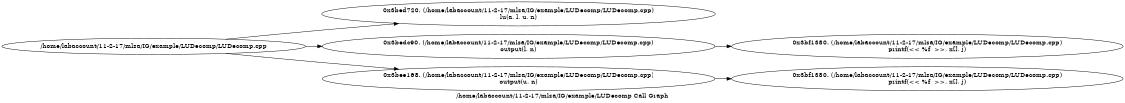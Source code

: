 digraph "/home/labaccount/11-2-17/mlsa/IG/example/LUDecomp Call Graph" {
	graph [dpi=300
		rankdir=LR
		size="7.5, 10"
		label="/home/labaccount/11-2-17/mlsa/IG/example/LUDecomp Call Graph"
	];

	Node0x574075735 [shape=oval, label="/home/labaccount/11-2-17/mlsa/IG/example/LUDecomp/LUDecomp.cpp"];
	Node0x676292354 [shape=oval, label="0x3bed720. (/home/labaccount/11-2-17/mlsa/IG/example/LUDecomp/LUDecomp.cpp)\nlu(a, l, u, n)"];
	Node0x574075735 -> Node0x676292354;
	Node0x834606117 [shape=oval, label="0x3bedc90. (/home/labaccount/11-2-17/mlsa/IG/example/LUDecomp/LUDecomp.cpp)\noutput(l, n)"];
	Node0x574075735 -> Node0x834606117;
	Node0x922577903 [shape=oval, label="0x3bee168. (/home/labaccount/11-2-17/mlsa/IG/example/LUDecomp/LUDecomp.cpp)\noutput(u, n)"];
	Node0x574075735 -> Node0x922577903;
	Node0x482277072 [shape=oval, label="0x3bf1380. (/home/labaccount/11-2-17/mlsa/IG/example/LUDecomp/LUDecomp.cpp)\nprintf(<< %f  >>, x[], j)"];
	Node0x834606117 -> Node0x482277072;
	Node0x975146073 [shape=oval, label="0x3bf1380. (/home/labaccount/11-2-17/mlsa/IG/example/LUDecomp/LUDecomp.cpp)\nprintf(<< %f  >>, x[], j)"];
	Node0x922577903 -> Node0x975146073;
}